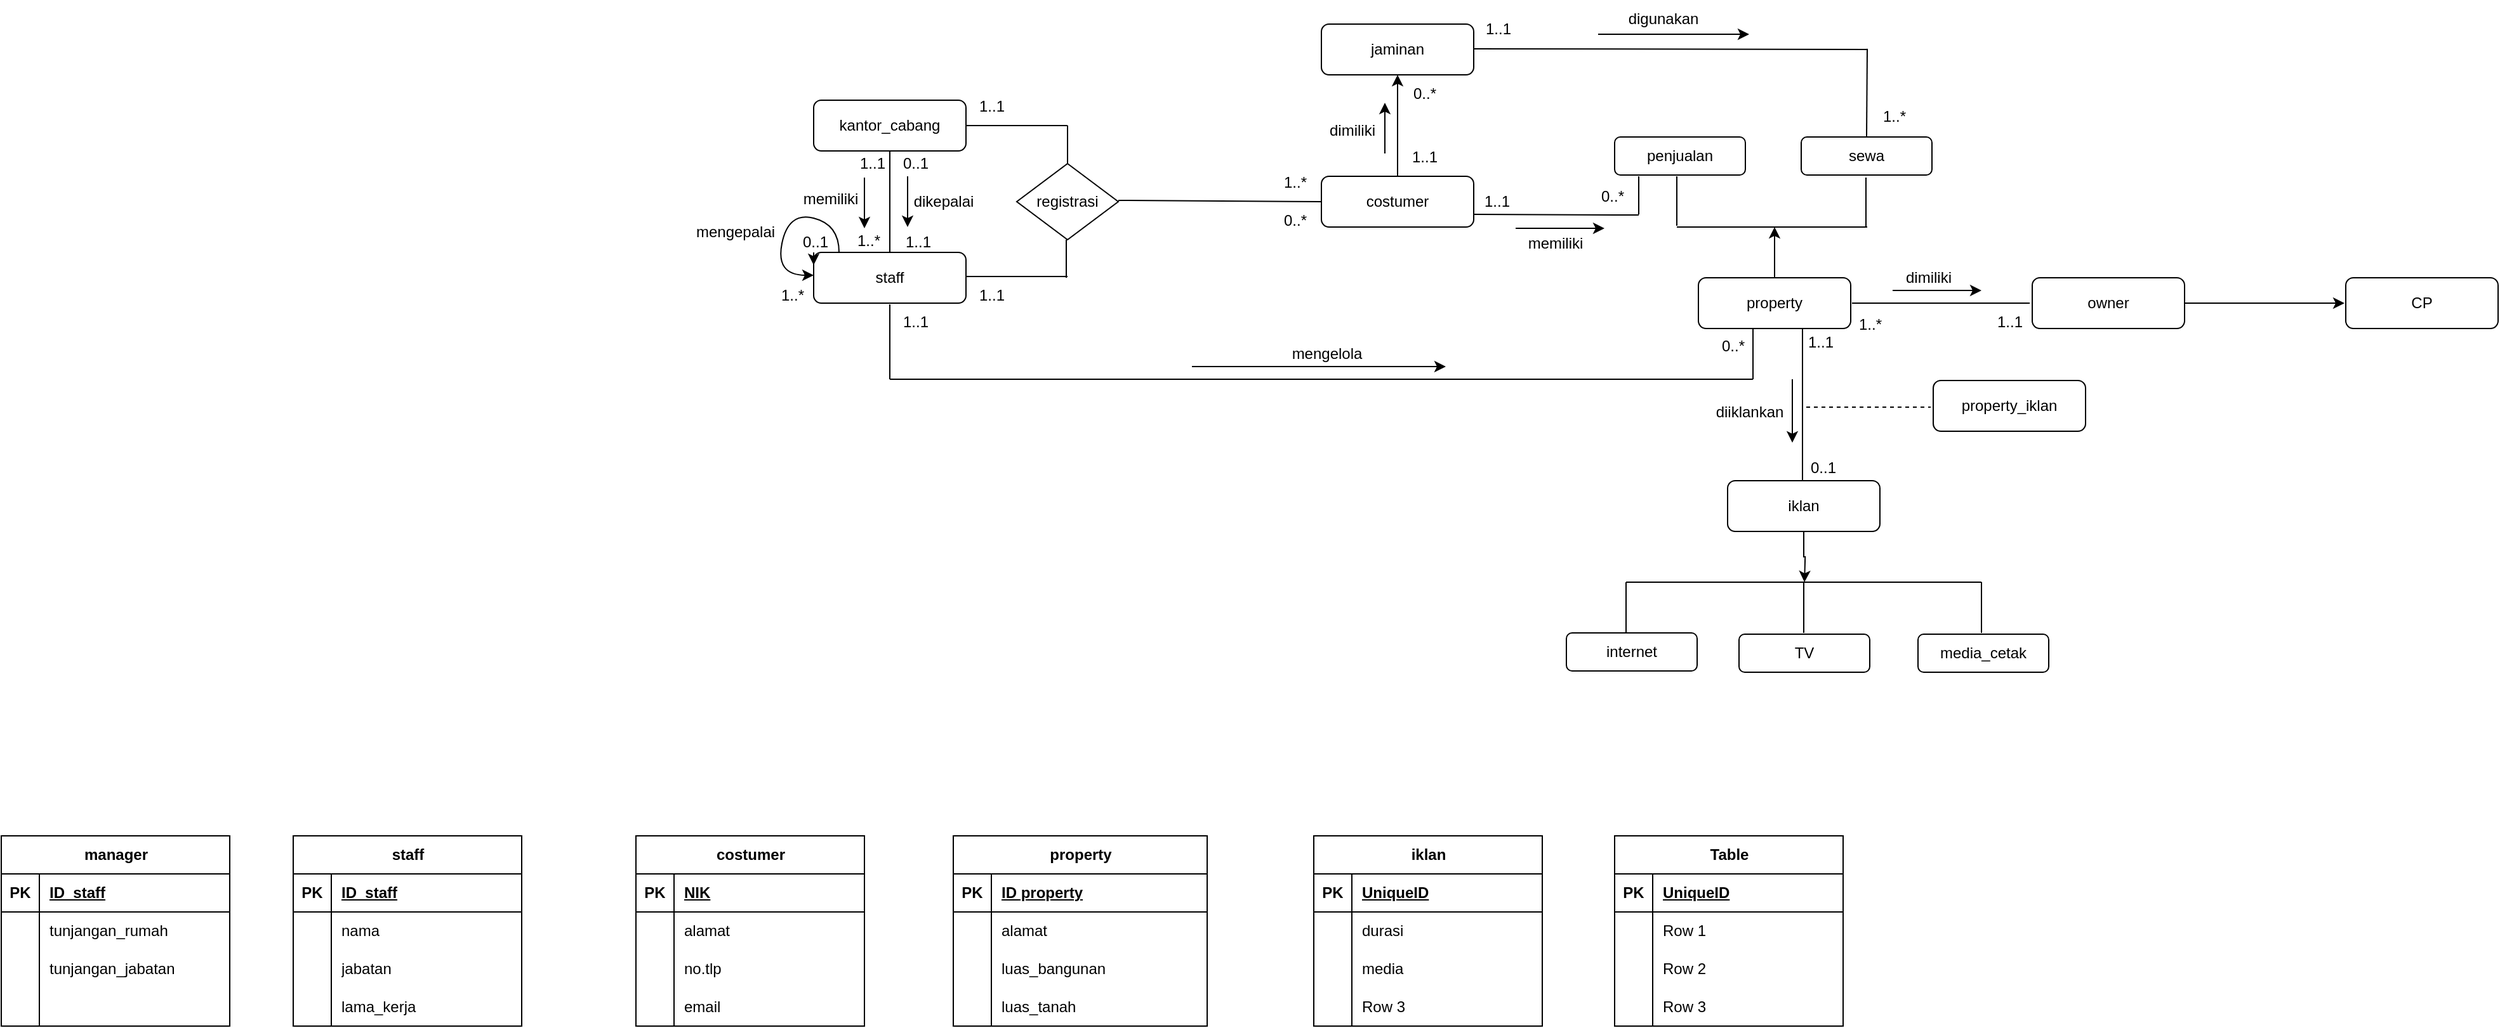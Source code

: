 <mxfile version="21.0.6" type="github">
  <diagram name="Page-1" id="gBcE6Pf8J5rs9S4aQflP">
    <mxGraphModel dx="1805" dy="538" grid="1" gridSize="10" guides="1" tooltips="1" connect="1" arrows="1" fold="1" page="1" pageScale="1" pageWidth="827" pageHeight="1169" math="0" shadow="0">
      <root>
        <mxCell id="0" />
        <mxCell id="1" parent="0" />
        <mxCell id="7VmttGygovowHh0-dZg9-2" style="edgeStyle=orthogonalEdgeStyle;rounded=0;orthogonalLoop=1;jettySize=auto;html=1;exitX=0.5;exitY=0;exitDx=0;exitDy=0;" parent="1" source="7VmttGygovowHh0-dZg9-1" edge="1">
          <mxGeometry relative="1" as="geometry">
            <mxPoint x="420" y="80" as="targetPoint" />
          </mxGeometry>
        </mxCell>
        <mxCell id="7VmttGygovowHh0-dZg9-1" value="costumer" style="rounded=1;whiteSpace=wrap;html=1;" parent="1" vertex="1">
          <mxGeometry x="360" y="160" width="120" height="40" as="geometry" />
        </mxCell>
        <mxCell id="7VmttGygovowHh0-dZg9-3" value="jaminan" style="rounded=1;whiteSpace=wrap;html=1;" parent="1" vertex="1">
          <mxGeometry x="360" y="40" width="120" height="40" as="geometry" />
        </mxCell>
        <mxCell id="7VmttGygovowHh0-dZg9-6" value="registrasi" style="rhombus;whiteSpace=wrap;html=1;" parent="1" vertex="1">
          <mxGeometry x="120" y="150" width="80" height="60" as="geometry" />
        </mxCell>
        <mxCell id="7VmttGygovowHh0-dZg9-10" value="kantor_cabang" style="rounded=1;whiteSpace=wrap;html=1;" parent="1" vertex="1">
          <mxGeometry x="-40" y="100" width="120" height="40" as="geometry" />
        </mxCell>
        <mxCell id="7VmttGygovowHh0-dZg9-14" value="staff" style="rounded=1;whiteSpace=wrap;html=1;" parent="1" vertex="1">
          <mxGeometry x="-40" y="220" width="120" height="40" as="geometry" />
        </mxCell>
        <mxCell id="7VmttGygovowHh0-dZg9-16" value="" style="endArrow=none;html=1;rounded=0;exitX=0.5;exitY=0;exitDx=0;exitDy=0;" parent="1" source="7VmttGygovowHh0-dZg9-14" edge="1">
          <mxGeometry width="50" height="50" relative="1" as="geometry">
            <mxPoint x="-30" y="190" as="sourcePoint" />
            <mxPoint x="20" y="140" as="targetPoint" />
          </mxGeometry>
        </mxCell>
        <mxCell id="7VmttGygovowHh0-dZg9-17" style="edgeStyle=orthogonalEdgeStyle;rounded=0;orthogonalLoop=1;jettySize=auto;html=1;exitX=0;exitY=0;exitDx=0;exitDy=0;entryX=0;entryY=0.25;entryDx=0;entryDy=0;" parent="1" source="7VmttGygovowHh0-dZg9-14" target="7VmttGygovowHh0-dZg9-14" edge="1">
          <mxGeometry relative="1" as="geometry" />
        </mxCell>
        <mxCell id="7VmttGygovowHh0-dZg9-18" value="" style="endArrow=classic;html=1;rounded=0;" parent="1" edge="1">
          <mxGeometry width="50" height="50" relative="1" as="geometry">
            <mxPoint x="34" y="160" as="sourcePoint" />
            <mxPoint x="34" y="200" as="targetPoint" />
          </mxGeometry>
        </mxCell>
        <mxCell id="7VmttGygovowHh0-dZg9-19" value="" style="endArrow=classic;html=1;rounded=0;" parent="1" edge="1">
          <mxGeometry width="50" height="50" relative="1" as="geometry">
            <mxPoint y="161" as="sourcePoint" />
            <mxPoint y="201" as="targetPoint" />
          </mxGeometry>
        </mxCell>
        <mxCell id="7VmttGygovowHh0-dZg9-22" style="edgeStyle=orthogonalEdgeStyle;rounded=0;orthogonalLoop=1;jettySize=auto;html=1;exitX=0.5;exitY=0;exitDx=0;exitDy=0;" parent="1" source="7VmttGygovowHh0-dZg9-21" edge="1">
          <mxGeometry relative="1" as="geometry">
            <mxPoint x="717" y="200" as="targetPoint" />
          </mxGeometry>
        </mxCell>
        <mxCell id="7VmttGygovowHh0-dZg9-21" value="property" style="rounded=1;whiteSpace=wrap;html=1;" parent="1" vertex="1">
          <mxGeometry x="657" y="240" width="120" height="40" as="geometry" />
        </mxCell>
        <mxCell id="7VmttGygovowHh0-dZg9-23" value="" style="endArrow=none;html=1;rounded=0;" parent="1" edge="1">
          <mxGeometry width="50" height="50" relative="1" as="geometry">
            <mxPoint x="640" y="200" as="sourcePoint" />
            <mxPoint x="790" y="200" as="targetPoint" />
          </mxGeometry>
        </mxCell>
        <mxCell id="7VmttGygovowHh0-dZg9-27" value="" style="endArrow=none;html=1;rounded=0;" parent="1" edge="1">
          <mxGeometry width="50" height="50" relative="1" as="geometry">
            <mxPoint x="789" y="200" as="sourcePoint" />
            <mxPoint x="789" y="181" as="targetPoint" />
            <Array as="points">
              <mxPoint x="789" y="181" />
              <mxPoint x="789" y="161" />
            </Array>
          </mxGeometry>
        </mxCell>
        <mxCell id="7VmttGygovowHh0-dZg9-30" value="sewa" style="rounded=1;whiteSpace=wrap;html=1;" parent="1" vertex="1">
          <mxGeometry x="738" y="129" width="103" height="30" as="geometry" />
        </mxCell>
        <mxCell id="7VmttGygovowHh0-dZg9-32" value="penjualan" style="rounded=1;whiteSpace=wrap;html=1;" parent="1" vertex="1">
          <mxGeometry x="591" y="129" width="103" height="30" as="geometry" />
        </mxCell>
        <mxCell id="7VmttGygovowHh0-dZg9-37" value="" style="endArrow=none;html=1;rounded=0;" parent="1" edge="1">
          <mxGeometry width="50" height="50" relative="1" as="geometry">
            <mxPoint x="640" y="199" as="sourcePoint" />
            <mxPoint x="640" y="180" as="targetPoint" />
            <Array as="points">
              <mxPoint x="640" y="180" />
              <mxPoint x="640" y="160" />
            </Array>
          </mxGeometry>
        </mxCell>
        <mxCell id="7VmttGygovowHh0-dZg9-42" style="edgeStyle=orthogonalEdgeStyle;rounded=0;orthogonalLoop=1;jettySize=auto;html=1;exitX=1;exitY=0.5;exitDx=0;exitDy=0;" parent="1" source="7VmttGygovowHh0-dZg9-41" edge="1">
          <mxGeometry relative="1" as="geometry">
            <mxPoint x="1166" y="260" as="targetPoint" />
          </mxGeometry>
        </mxCell>
        <mxCell id="7VmttGygovowHh0-dZg9-41" value="owner" style="rounded=1;whiteSpace=wrap;html=1;" parent="1" vertex="1">
          <mxGeometry x="920" y="240" width="120" height="40" as="geometry" />
        </mxCell>
        <mxCell id="7VmttGygovowHh0-dZg9-43" value="CP" style="rounded=1;whiteSpace=wrap;html=1;" parent="1" vertex="1">
          <mxGeometry x="1167" y="240" width="120" height="40" as="geometry" />
        </mxCell>
        <mxCell id="7VmttGygovowHh0-dZg9-44" value="" style="endArrow=none;html=1;rounded=0;" parent="1" edge="1">
          <mxGeometry width="50" height="50" relative="1" as="geometry">
            <mxPoint x="739" y="280" as="sourcePoint" />
            <mxPoint x="739" y="400" as="targetPoint" />
          </mxGeometry>
        </mxCell>
        <mxCell id="7VmttGygovowHh0-dZg9-46" value="" style="endArrow=none;html=1;rounded=0;entryX=0;entryY=0.5;entryDx=0;entryDy=0;" parent="1" target="7VmttGygovowHh0-dZg9-1" edge="1">
          <mxGeometry width="50" height="50" relative="1" as="geometry">
            <mxPoint x="200" y="179" as="sourcePoint" />
            <mxPoint x="250" y="129" as="targetPoint" />
          </mxGeometry>
        </mxCell>
        <mxCell id="7VmttGygovowHh0-dZg9-47" value="" style="endArrow=none;html=1;rounded=0;" parent="1" edge="1">
          <mxGeometry width="50" height="50" relative="1" as="geometry">
            <mxPoint x="80" y="120" as="sourcePoint" />
            <mxPoint x="160" y="120" as="targetPoint" />
          </mxGeometry>
        </mxCell>
        <mxCell id="7VmttGygovowHh0-dZg9-48" value="" style="endArrow=none;html=1;rounded=0;" parent="1" edge="1">
          <mxGeometry width="50" height="50" relative="1" as="geometry">
            <mxPoint x="80" y="239" as="sourcePoint" />
            <mxPoint x="160" y="239" as="targetPoint" />
          </mxGeometry>
        </mxCell>
        <mxCell id="7VmttGygovowHh0-dZg9-49" value="" style="endArrow=none;html=1;rounded=0;" parent="1" edge="1">
          <mxGeometry width="50" height="50" relative="1" as="geometry">
            <mxPoint x="160" y="150" as="sourcePoint" />
            <mxPoint x="160" y="120" as="targetPoint" />
          </mxGeometry>
        </mxCell>
        <mxCell id="7VmttGygovowHh0-dZg9-50" value="" style="endArrow=none;html=1;rounded=0;" parent="1" edge="1">
          <mxGeometry width="50" height="50" relative="1" as="geometry">
            <mxPoint x="159" y="240" as="sourcePoint" />
            <mxPoint x="159" y="210" as="targetPoint" />
          </mxGeometry>
        </mxCell>
        <mxCell id="7VmttGygovowHh0-dZg9-51" value="" style="endArrow=none;html=1;rounded=0;" parent="1" edge="1">
          <mxGeometry width="50" height="50" relative="1" as="geometry">
            <mxPoint x="20" y="320" as="sourcePoint" />
            <mxPoint x="20" y="261" as="targetPoint" />
          </mxGeometry>
        </mxCell>
        <mxCell id="7VmttGygovowHh0-dZg9-52" value="" style="endArrow=none;html=1;rounded=0;" parent="1" edge="1">
          <mxGeometry width="50" height="50" relative="1" as="geometry">
            <mxPoint x="20" y="320" as="sourcePoint" />
            <mxPoint x="700" y="320" as="targetPoint" />
          </mxGeometry>
        </mxCell>
        <mxCell id="7VmttGygovowHh0-dZg9-53" value="" style="endArrow=none;html=1;rounded=0;" parent="1" edge="1">
          <mxGeometry width="50" height="50" relative="1" as="geometry">
            <mxPoint x="700" y="280" as="sourcePoint" />
            <mxPoint x="700" y="320" as="targetPoint" />
          </mxGeometry>
        </mxCell>
        <mxCell id="7VmttGygovowHh0-dZg9-54" value="" style="endArrow=none;html=1;rounded=0;" parent="1" edge="1">
          <mxGeometry width="50" height="50" relative="1" as="geometry">
            <mxPoint x="480" y="190" as="sourcePoint" />
            <mxPoint x="610" y="190.56" as="targetPoint" />
          </mxGeometry>
        </mxCell>
        <mxCell id="7VmttGygovowHh0-dZg9-55" value="" style="endArrow=none;html=1;rounded=0;" parent="1" edge="1">
          <mxGeometry width="50" height="50" relative="1" as="geometry">
            <mxPoint x="610" y="160" as="sourcePoint" />
            <mxPoint x="610" y="190" as="targetPoint" />
          </mxGeometry>
        </mxCell>
        <mxCell id="7VmttGygovowHh0-dZg9-56" value="" style="endArrow=none;html=1;rounded=0;" parent="1" edge="1">
          <mxGeometry width="50" height="50" relative="1" as="geometry">
            <mxPoint x="480" y="59.44" as="sourcePoint" />
            <mxPoint x="790" y="60" as="targetPoint" />
          </mxGeometry>
        </mxCell>
        <mxCell id="7VmttGygovowHh0-dZg9-57" value="" style="endArrow=none;html=1;rounded=0;entryX=0.5;entryY=0;entryDx=0;entryDy=0;" parent="1" target="7VmttGygovowHh0-dZg9-30" edge="1">
          <mxGeometry width="50" height="50" relative="1" as="geometry">
            <mxPoint x="790" y="59.44" as="sourcePoint" />
            <mxPoint x="790" y="120" as="targetPoint" />
          </mxGeometry>
        </mxCell>
        <mxCell id="7VmttGygovowHh0-dZg9-58" value="" style="endArrow=none;html=1;rounded=0;" parent="1" edge="1">
          <mxGeometry width="50" height="50" relative="1" as="geometry">
            <mxPoint x="778" y="260" as="sourcePoint" />
            <mxPoint x="918" y="260" as="targetPoint" />
          </mxGeometry>
        </mxCell>
        <mxCell id="7VmttGygovowHh0-dZg9-60" style="edgeStyle=orthogonalEdgeStyle;rounded=0;orthogonalLoop=1;jettySize=auto;html=1;exitX=0.5;exitY=1;exitDx=0;exitDy=0;" parent="1" source="7VmttGygovowHh0-dZg9-59" edge="1">
          <mxGeometry relative="1" as="geometry">
            <mxPoint x="740.556" y="480" as="targetPoint" />
          </mxGeometry>
        </mxCell>
        <mxCell id="7VmttGygovowHh0-dZg9-59" value="iklan" style="rounded=1;whiteSpace=wrap;html=1;" parent="1" vertex="1">
          <mxGeometry x="680" y="400" width="120" height="40" as="geometry" />
        </mxCell>
        <mxCell id="7VmttGygovowHh0-dZg9-62" value="" style="endArrow=none;html=1;rounded=0;" parent="1" edge="1">
          <mxGeometry width="50" height="50" relative="1" as="geometry">
            <mxPoint x="600" y="480" as="sourcePoint" />
            <mxPoint x="880" y="480" as="targetPoint" />
          </mxGeometry>
        </mxCell>
        <mxCell id="7VmttGygovowHh0-dZg9-63" value="" style="endArrow=none;html=1;rounded=0;" parent="1" edge="1">
          <mxGeometry width="50" height="50" relative="1" as="geometry">
            <mxPoint x="600" y="480" as="sourcePoint" />
            <mxPoint x="600" y="520" as="targetPoint" />
          </mxGeometry>
        </mxCell>
        <mxCell id="7VmttGygovowHh0-dZg9-64" value="" style="endArrow=none;html=1;rounded=0;" parent="1" edge="1">
          <mxGeometry width="50" height="50" relative="1" as="geometry">
            <mxPoint x="740" y="480" as="sourcePoint" />
            <mxPoint x="740" y="520" as="targetPoint" />
          </mxGeometry>
        </mxCell>
        <mxCell id="7VmttGygovowHh0-dZg9-65" value="" style="endArrow=none;html=1;rounded=0;" parent="1" edge="1">
          <mxGeometry width="50" height="50" relative="1" as="geometry">
            <mxPoint x="880" y="480" as="sourcePoint" />
            <mxPoint x="880" y="520" as="targetPoint" />
          </mxGeometry>
        </mxCell>
        <mxCell id="7VmttGygovowHh0-dZg9-67" value="internet" style="rounded=1;whiteSpace=wrap;html=1;" parent="1" vertex="1">
          <mxGeometry x="553" y="520" width="103" height="30" as="geometry" />
        </mxCell>
        <mxCell id="7VmttGygovowHh0-dZg9-69" value="TV" style="rounded=1;whiteSpace=wrap;html=1;" parent="1" vertex="1">
          <mxGeometry x="689" y="521" width="103" height="30" as="geometry" />
        </mxCell>
        <mxCell id="7VmttGygovowHh0-dZg9-70" value="media_cetak" style="rounded=1;whiteSpace=wrap;html=1;" parent="1" vertex="1">
          <mxGeometry x="830" y="521" width="103" height="30" as="geometry" />
        </mxCell>
        <mxCell id="7VmttGygovowHh0-dZg9-71" value="dikepalai" style="text;html=1;align=center;verticalAlign=middle;resizable=0;points=[];autosize=1;strokeColor=none;fillColor=none;" parent="1" vertex="1">
          <mxGeometry x="27" y="165" width="70" height="30" as="geometry" />
        </mxCell>
        <mxCell id="7VmttGygovowHh0-dZg9-72" value="memiliki" style="text;html=1;align=center;verticalAlign=middle;resizable=0;points=[];autosize=1;strokeColor=none;fillColor=none;" parent="1" vertex="1">
          <mxGeometry x="-62" y="163" width="70" height="30" as="geometry" />
        </mxCell>
        <mxCell id="7VmttGygovowHh0-dZg9-73" value="" style="endArrow=classic;html=1;rounded=0;" parent="1" edge="1">
          <mxGeometry width="50" height="50" relative="1" as="geometry">
            <mxPoint x="258" y="310" as="sourcePoint" />
            <mxPoint x="458" y="310" as="targetPoint" />
          </mxGeometry>
        </mxCell>
        <mxCell id="7VmttGygovowHh0-dZg9-74" value="mengelola" style="text;html=1;align=center;verticalAlign=middle;resizable=0;points=[];autosize=1;strokeColor=none;fillColor=none;" parent="1" vertex="1">
          <mxGeometry x="324" y="285" width="80" height="30" as="geometry" />
        </mxCell>
        <mxCell id="7VmttGygovowHh0-dZg9-75" value="" style="endArrow=classic;html=1;rounded=0;" parent="1" edge="1">
          <mxGeometry width="50" height="50" relative="1" as="geometry">
            <mxPoint x="513" y="201" as="sourcePoint" />
            <mxPoint x="583" y="201" as="targetPoint" />
          </mxGeometry>
        </mxCell>
        <mxCell id="7VmttGygovowHh0-dZg9-76" value="memiliki" style="text;html=1;align=center;verticalAlign=middle;resizable=0;points=[];autosize=1;strokeColor=none;fillColor=none;" parent="1" vertex="1">
          <mxGeometry x="509" y="198" width="70" height="30" as="geometry" />
        </mxCell>
        <mxCell id="7VmttGygovowHh0-dZg9-77" value="" style="endArrow=classic;html=1;rounded=0;" parent="1" edge="1">
          <mxGeometry width="50" height="50" relative="1" as="geometry">
            <mxPoint x="410" y="142" as="sourcePoint" />
            <mxPoint x="410" y="102" as="targetPoint" />
          </mxGeometry>
        </mxCell>
        <mxCell id="7VmttGygovowHh0-dZg9-78" value="dimiliki" style="text;html=1;align=center;verticalAlign=middle;resizable=0;points=[];autosize=1;strokeColor=none;fillColor=none;" parent="1" vertex="1">
          <mxGeometry x="354" y="109" width="60" height="30" as="geometry" />
        </mxCell>
        <mxCell id="7VmttGygovowHh0-dZg9-79" value="" style="endArrow=classic;html=1;rounded=0;" parent="1" edge="1">
          <mxGeometry width="50" height="50" relative="1" as="geometry">
            <mxPoint x="578" y="48" as="sourcePoint" />
            <mxPoint x="697" y="48" as="targetPoint" />
          </mxGeometry>
        </mxCell>
        <mxCell id="7VmttGygovowHh0-dZg9-80" value="digunakan" style="text;html=1;align=center;verticalAlign=middle;resizable=0;points=[];autosize=1;strokeColor=none;fillColor=none;" parent="1" vertex="1">
          <mxGeometry x="589" y="21" width="80" height="30" as="geometry" />
        </mxCell>
        <mxCell id="7VmttGygovowHh0-dZg9-81" value="" style="endArrow=classic;html=1;rounded=0;" parent="1" edge="1">
          <mxGeometry width="50" height="50" relative="1" as="geometry">
            <mxPoint x="810" y="250" as="sourcePoint" />
            <mxPoint x="880" y="250" as="targetPoint" />
          </mxGeometry>
        </mxCell>
        <mxCell id="7VmttGygovowHh0-dZg9-82" value="dimiliki" style="text;html=1;align=center;verticalAlign=middle;resizable=0;points=[];autosize=1;strokeColor=none;fillColor=none;" parent="1" vertex="1">
          <mxGeometry x="808" y="225" width="60" height="30" as="geometry" />
        </mxCell>
        <mxCell id="7VmttGygovowHh0-dZg9-83" value="" style="curved=1;endArrow=classic;html=1;rounded=0;" parent="1" edge="1">
          <mxGeometry width="50" height="50" relative="1" as="geometry">
            <mxPoint x="-20" y="220" as="sourcePoint" />
            <mxPoint x="-40" y="238" as="targetPoint" />
            <Array as="points">
              <mxPoint x="-20" y="198" />
              <mxPoint x="-60" y="188" />
              <mxPoint x="-70" y="238" />
            </Array>
          </mxGeometry>
        </mxCell>
        <mxCell id="7VmttGygovowHh0-dZg9-84" value="mengepalai" style="text;html=1;align=center;verticalAlign=middle;resizable=0;points=[];autosize=1;strokeColor=none;fillColor=none;" parent="1" vertex="1">
          <mxGeometry x="-147" y="189" width="90" height="30" as="geometry" />
        </mxCell>
        <mxCell id="7VmttGygovowHh0-dZg9-85" value="1..1" style="text;html=1;align=center;verticalAlign=middle;resizable=0;points=[];autosize=1;strokeColor=none;fillColor=none;" parent="1" vertex="1">
          <mxGeometry x="882" y="260" width="40" height="30" as="geometry" />
        </mxCell>
        <mxCell id="7VmttGygovowHh0-dZg9-86" value="1..*" style="text;html=1;align=center;verticalAlign=middle;resizable=0;points=[];autosize=1;strokeColor=none;fillColor=none;" parent="1" vertex="1">
          <mxGeometry x="772" y="262" width="40" height="30" as="geometry" />
        </mxCell>
        <mxCell id="7VmttGygovowHh0-dZg9-87" value="" style="endArrow=classic;html=1;rounded=0;" parent="1" edge="1">
          <mxGeometry width="50" height="50" relative="1" as="geometry">
            <mxPoint x="731" y="320" as="sourcePoint" />
            <mxPoint x="731" y="370" as="targetPoint" />
          </mxGeometry>
        </mxCell>
        <mxCell id="7VmttGygovowHh0-dZg9-88" value="diiklankan" style="text;html=1;align=center;verticalAlign=middle;resizable=0;points=[];autosize=1;strokeColor=none;fillColor=none;" parent="1" vertex="1">
          <mxGeometry x="657" y="331" width="80" height="30" as="geometry" />
        </mxCell>
        <mxCell id="7VmttGygovowHh0-dZg9-89" value="0..1" style="text;html=1;align=center;verticalAlign=middle;resizable=0;points=[];autosize=1;strokeColor=none;fillColor=none;" parent="1" vertex="1">
          <mxGeometry x="735" y="375" width="40" height="30" as="geometry" />
        </mxCell>
        <mxCell id="7VmttGygovowHh0-dZg9-90" value="1..1" style="text;html=1;align=center;verticalAlign=middle;resizable=0;points=[];autosize=1;strokeColor=none;fillColor=none;" parent="1" vertex="1">
          <mxGeometry x="733" y="276" width="40" height="30" as="geometry" />
        </mxCell>
        <mxCell id="7VmttGygovowHh0-dZg9-91" value="" style="endArrow=none;dashed=1;html=1;rounded=0;" parent="1" edge="1">
          <mxGeometry width="50" height="50" relative="1" as="geometry">
            <mxPoint x="742" y="342" as="sourcePoint" />
            <mxPoint x="840" y="342" as="targetPoint" />
          </mxGeometry>
        </mxCell>
        <mxCell id="7VmttGygovowHh0-dZg9-92" value="property_iklan" style="rounded=1;whiteSpace=wrap;html=1;" parent="1" vertex="1">
          <mxGeometry x="842" y="321" width="120" height="40" as="geometry" />
        </mxCell>
        <mxCell id="7VmttGygovowHh0-dZg9-93" value="0..*" style="text;html=1;align=center;verticalAlign=middle;resizable=0;points=[];autosize=1;strokeColor=none;fillColor=none;" parent="1" vertex="1">
          <mxGeometry x="664" y="279" width="40" height="30" as="geometry" />
        </mxCell>
        <mxCell id="7VmttGygovowHh0-dZg9-94" value="1..1" style="text;html=1;align=center;verticalAlign=middle;resizable=0;points=[];autosize=1;strokeColor=none;fillColor=none;" parent="1" vertex="1">
          <mxGeometry x="20" y="260" width="40" height="30" as="geometry" />
        </mxCell>
        <mxCell id="7VmttGygovowHh0-dZg9-95" value="0..1" style="text;html=1;align=center;verticalAlign=middle;resizable=0;points=[];autosize=1;strokeColor=none;fillColor=none;" parent="1" vertex="1">
          <mxGeometry x="20" y="135" width="40" height="30" as="geometry" />
        </mxCell>
        <mxCell id="7VmttGygovowHh0-dZg9-96" value="1..1" style="text;html=1;align=center;verticalAlign=middle;resizable=0;points=[];autosize=1;strokeColor=none;fillColor=none;" parent="1" vertex="1">
          <mxGeometry x="22" y="197" width="40" height="30" as="geometry" />
        </mxCell>
        <mxCell id="7VmttGygovowHh0-dZg9-98" value="1..*" style="text;html=1;align=center;verticalAlign=middle;resizable=0;points=[];autosize=1;strokeColor=none;fillColor=none;" parent="1" vertex="1">
          <mxGeometry x="-17" y="196" width="40" height="30" as="geometry" />
        </mxCell>
        <mxCell id="7VmttGygovowHh0-dZg9-99" value="1..1" style="text;html=1;align=center;verticalAlign=middle;resizable=0;points=[];autosize=1;strokeColor=none;fillColor=none;" parent="1" vertex="1">
          <mxGeometry x="-14" y="135" width="40" height="30" as="geometry" />
        </mxCell>
        <mxCell id="7VmttGygovowHh0-dZg9-102" value="1..*" style="text;html=1;align=center;verticalAlign=middle;resizable=0;points=[];autosize=1;strokeColor=none;fillColor=none;" parent="1" vertex="1">
          <mxGeometry x="-77" y="239" width="40" height="30" as="geometry" />
        </mxCell>
        <mxCell id="7VmttGygovowHh0-dZg9-103" value="0..1" style="text;html=1;align=center;verticalAlign=middle;resizable=0;points=[];autosize=1;strokeColor=none;fillColor=none;" parent="1" vertex="1">
          <mxGeometry x="-59" y="197" width="40" height="30" as="geometry" />
        </mxCell>
        <mxCell id="7VmttGygovowHh0-dZg9-104" value="1..1" style="text;html=1;align=center;verticalAlign=middle;resizable=0;points=[];autosize=1;strokeColor=none;fillColor=none;" parent="1" vertex="1">
          <mxGeometry x="80" y="90" width="40" height="30" as="geometry" />
        </mxCell>
        <mxCell id="7VmttGygovowHh0-dZg9-105" value="1..*" style="text;html=1;align=center;verticalAlign=middle;resizable=0;points=[];autosize=1;strokeColor=none;fillColor=none;" parent="1" vertex="1">
          <mxGeometry x="319" y="150" width="40" height="30" as="geometry" />
        </mxCell>
        <mxCell id="7VmttGygovowHh0-dZg9-106" value="1..1" style="text;html=1;align=center;verticalAlign=middle;resizable=0;points=[];autosize=1;strokeColor=none;fillColor=none;" parent="1" vertex="1">
          <mxGeometry x="80" y="239" width="40" height="30" as="geometry" />
        </mxCell>
        <mxCell id="7VmttGygovowHh0-dZg9-107" value="0..*" style="text;html=1;align=center;verticalAlign=middle;resizable=0;points=[];autosize=1;strokeColor=none;fillColor=none;" parent="1" vertex="1">
          <mxGeometry x="319" y="180" width="40" height="30" as="geometry" />
        </mxCell>
        <mxCell id="7VmttGygovowHh0-dZg9-108" value="0..*" style="text;html=1;align=center;verticalAlign=middle;resizable=0;points=[];autosize=1;strokeColor=none;fillColor=none;" parent="1" vertex="1">
          <mxGeometry x="421" y="80" width="40" height="30" as="geometry" />
        </mxCell>
        <mxCell id="7VmttGygovowHh0-dZg9-109" value="1..1" style="text;html=1;align=center;verticalAlign=middle;resizable=0;points=[];autosize=1;strokeColor=none;fillColor=none;" parent="1" vertex="1">
          <mxGeometry x="421" y="130" width="40" height="30" as="geometry" />
        </mxCell>
        <mxCell id="7VmttGygovowHh0-dZg9-110" value="1..1" style="text;html=1;align=center;verticalAlign=middle;resizable=0;points=[];autosize=1;strokeColor=none;fillColor=none;" parent="1" vertex="1">
          <mxGeometry x="479" y="29" width="40" height="30" as="geometry" />
        </mxCell>
        <mxCell id="7VmttGygovowHh0-dZg9-111" value="1..*" style="text;html=1;align=center;verticalAlign=middle;resizable=0;points=[];autosize=1;strokeColor=none;fillColor=none;" parent="1" vertex="1">
          <mxGeometry x="791" y="98" width="40" height="30" as="geometry" />
        </mxCell>
        <mxCell id="7VmttGygovowHh0-dZg9-112" value="1..1" style="text;html=1;align=center;verticalAlign=middle;resizable=0;points=[];autosize=1;strokeColor=none;fillColor=none;" parent="1" vertex="1">
          <mxGeometry x="478" y="165" width="40" height="30" as="geometry" />
        </mxCell>
        <mxCell id="7VmttGygovowHh0-dZg9-113" value="0..*" style="text;html=1;align=center;verticalAlign=middle;resizable=0;points=[];autosize=1;strokeColor=none;fillColor=none;" parent="1" vertex="1">
          <mxGeometry x="569" y="161" width="40" height="30" as="geometry" />
        </mxCell>
        <mxCell id="7VmttGygovowHh0-dZg9-114" value="property" style="shape=table;startSize=30;container=1;collapsible=1;childLayout=tableLayout;fixedRows=1;rowLines=0;fontStyle=1;align=center;resizeLast=1;html=1;" parent="1" vertex="1">
          <mxGeometry x="70" y="680" width="200" height="150" as="geometry" />
        </mxCell>
        <mxCell id="7VmttGygovowHh0-dZg9-115" value="" style="shape=tableRow;horizontal=0;startSize=0;swimlaneHead=0;swimlaneBody=0;fillColor=none;collapsible=0;dropTarget=0;points=[[0,0.5],[1,0.5]];portConstraint=eastwest;top=0;left=0;right=0;bottom=1;" parent="7VmttGygovowHh0-dZg9-114" vertex="1">
          <mxGeometry y="30" width="200" height="30" as="geometry" />
        </mxCell>
        <mxCell id="7VmttGygovowHh0-dZg9-116" value="PK" style="shape=partialRectangle;connectable=0;fillColor=none;top=0;left=0;bottom=0;right=0;fontStyle=1;overflow=hidden;whiteSpace=wrap;html=1;" parent="7VmttGygovowHh0-dZg9-115" vertex="1">
          <mxGeometry width="30" height="30" as="geometry">
            <mxRectangle width="30" height="30" as="alternateBounds" />
          </mxGeometry>
        </mxCell>
        <mxCell id="7VmttGygovowHh0-dZg9-117" value="ID property" style="shape=partialRectangle;connectable=0;fillColor=none;top=0;left=0;bottom=0;right=0;align=left;spacingLeft=6;fontStyle=5;overflow=hidden;whiteSpace=wrap;html=1;" parent="7VmttGygovowHh0-dZg9-115" vertex="1">
          <mxGeometry x="30" width="170" height="30" as="geometry">
            <mxRectangle width="170" height="30" as="alternateBounds" />
          </mxGeometry>
        </mxCell>
        <mxCell id="7VmttGygovowHh0-dZg9-118" value="" style="shape=tableRow;horizontal=0;startSize=0;swimlaneHead=0;swimlaneBody=0;fillColor=none;collapsible=0;dropTarget=0;points=[[0,0.5],[1,0.5]];portConstraint=eastwest;top=0;left=0;right=0;bottom=0;" parent="7VmttGygovowHh0-dZg9-114" vertex="1">
          <mxGeometry y="60" width="200" height="30" as="geometry" />
        </mxCell>
        <mxCell id="7VmttGygovowHh0-dZg9-119" value="" style="shape=partialRectangle;connectable=0;fillColor=none;top=0;left=0;bottom=0;right=0;editable=1;overflow=hidden;whiteSpace=wrap;html=1;" parent="7VmttGygovowHh0-dZg9-118" vertex="1">
          <mxGeometry width="30" height="30" as="geometry">
            <mxRectangle width="30" height="30" as="alternateBounds" />
          </mxGeometry>
        </mxCell>
        <mxCell id="7VmttGygovowHh0-dZg9-120" value="alamat" style="shape=partialRectangle;connectable=0;fillColor=none;top=0;left=0;bottom=0;right=0;align=left;spacingLeft=6;overflow=hidden;whiteSpace=wrap;html=1;" parent="7VmttGygovowHh0-dZg9-118" vertex="1">
          <mxGeometry x="30" width="170" height="30" as="geometry">
            <mxRectangle width="170" height="30" as="alternateBounds" />
          </mxGeometry>
        </mxCell>
        <mxCell id="7VmttGygovowHh0-dZg9-121" value="" style="shape=tableRow;horizontal=0;startSize=0;swimlaneHead=0;swimlaneBody=0;fillColor=none;collapsible=0;dropTarget=0;points=[[0,0.5],[1,0.5]];portConstraint=eastwest;top=0;left=0;right=0;bottom=0;" parent="7VmttGygovowHh0-dZg9-114" vertex="1">
          <mxGeometry y="90" width="200" height="30" as="geometry" />
        </mxCell>
        <mxCell id="7VmttGygovowHh0-dZg9-122" value="" style="shape=partialRectangle;connectable=0;fillColor=none;top=0;left=0;bottom=0;right=0;editable=1;overflow=hidden;whiteSpace=wrap;html=1;" parent="7VmttGygovowHh0-dZg9-121" vertex="1">
          <mxGeometry width="30" height="30" as="geometry">
            <mxRectangle width="30" height="30" as="alternateBounds" />
          </mxGeometry>
        </mxCell>
        <mxCell id="7VmttGygovowHh0-dZg9-123" value="luas_bangunan" style="shape=partialRectangle;connectable=0;fillColor=none;top=0;left=0;bottom=0;right=0;align=left;spacingLeft=6;overflow=hidden;whiteSpace=wrap;html=1;" parent="7VmttGygovowHh0-dZg9-121" vertex="1">
          <mxGeometry x="30" width="170" height="30" as="geometry">
            <mxRectangle width="170" height="30" as="alternateBounds" />
          </mxGeometry>
        </mxCell>
        <mxCell id="7VmttGygovowHh0-dZg9-124" value="" style="shape=tableRow;horizontal=0;startSize=0;swimlaneHead=0;swimlaneBody=0;fillColor=none;collapsible=0;dropTarget=0;points=[[0,0.5],[1,0.5]];portConstraint=eastwest;top=0;left=0;right=0;bottom=0;" parent="7VmttGygovowHh0-dZg9-114" vertex="1">
          <mxGeometry y="120" width="200" height="30" as="geometry" />
        </mxCell>
        <mxCell id="7VmttGygovowHh0-dZg9-125" value="" style="shape=partialRectangle;connectable=0;fillColor=none;top=0;left=0;bottom=0;right=0;editable=1;overflow=hidden;whiteSpace=wrap;html=1;" parent="7VmttGygovowHh0-dZg9-124" vertex="1">
          <mxGeometry width="30" height="30" as="geometry">
            <mxRectangle width="30" height="30" as="alternateBounds" />
          </mxGeometry>
        </mxCell>
        <mxCell id="7VmttGygovowHh0-dZg9-126" value="luas_tanah" style="shape=partialRectangle;connectable=0;fillColor=none;top=0;left=0;bottom=0;right=0;align=left;spacingLeft=6;overflow=hidden;whiteSpace=wrap;html=1;" parent="7VmttGygovowHh0-dZg9-124" vertex="1">
          <mxGeometry x="30" width="170" height="30" as="geometry">
            <mxRectangle width="170" height="30" as="alternateBounds" />
          </mxGeometry>
        </mxCell>
        <mxCell id="7VmttGygovowHh0-dZg9-127" value="staff" style="shape=table;startSize=30;container=1;collapsible=1;childLayout=tableLayout;fixedRows=1;rowLines=0;fontStyle=1;align=center;resizeLast=1;html=1;" parent="1" vertex="1">
          <mxGeometry x="-450" y="680" width="180" height="150" as="geometry" />
        </mxCell>
        <mxCell id="7VmttGygovowHh0-dZg9-128" value="" style="shape=tableRow;horizontal=0;startSize=0;swimlaneHead=0;swimlaneBody=0;fillColor=none;collapsible=0;dropTarget=0;points=[[0,0.5],[1,0.5]];portConstraint=eastwest;top=0;left=0;right=0;bottom=1;" parent="7VmttGygovowHh0-dZg9-127" vertex="1">
          <mxGeometry y="30" width="180" height="30" as="geometry" />
        </mxCell>
        <mxCell id="7VmttGygovowHh0-dZg9-129" value="PK" style="shape=partialRectangle;connectable=0;fillColor=none;top=0;left=0;bottom=0;right=0;fontStyle=1;overflow=hidden;whiteSpace=wrap;html=1;" parent="7VmttGygovowHh0-dZg9-128" vertex="1">
          <mxGeometry width="30" height="30" as="geometry">
            <mxRectangle width="30" height="30" as="alternateBounds" />
          </mxGeometry>
        </mxCell>
        <mxCell id="7VmttGygovowHh0-dZg9-130" value="ID_staff" style="shape=partialRectangle;connectable=0;fillColor=none;top=0;left=0;bottom=0;right=0;align=left;spacingLeft=6;fontStyle=5;overflow=hidden;whiteSpace=wrap;html=1;" parent="7VmttGygovowHh0-dZg9-128" vertex="1">
          <mxGeometry x="30" width="150" height="30" as="geometry">
            <mxRectangle width="150" height="30" as="alternateBounds" />
          </mxGeometry>
        </mxCell>
        <mxCell id="7VmttGygovowHh0-dZg9-131" value="" style="shape=tableRow;horizontal=0;startSize=0;swimlaneHead=0;swimlaneBody=0;fillColor=none;collapsible=0;dropTarget=0;points=[[0,0.5],[1,0.5]];portConstraint=eastwest;top=0;left=0;right=0;bottom=0;" parent="7VmttGygovowHh0-dZg9-127" vertex="1">
          <mxGeometry y="60" width="180" height="30" as="geometry" />
        </mxCell>
        <mxCell id="7VmttGygovowHh0-dZg9-132" value="" style="shape=partialRectangle;connectable=0;fillColor=none;top=0;left=0;bottom=0;right=0;editable=1;overflow=hidden;whiteSpace=wrap;html=1;" parent="7VmttGygovowHh0-dZg9-131" vertex="1">
          <mxGeometry width="30" height="30" as="geometry">
            <mxRectangle width="30" height="30" as="alternateBounds" />
          </mxGeometry>
        </mxCell>
        <mxCell id="7VmttGygovowHh0-dZg9-133" value="nama" style="shape=partialRectangle;connectable=0;fillColor=none;top=0;left=0;bottom=0;right=0;align=left;spacingLeft=6;overflow=hidden;whiteSpace=wrap;html=1;" parent="7VmttGygovowHh0-dZg9-131" vertex="1">
          <mxGeometry x="30" width="150" height="30" as="geometry">
            <mxRectangle width="150" height="30" as="alternateBounds" />
          </mxGeometry>
        </mxCell>
        <mxCell id="7VmttGygovowHh0-dZg9-134" value="" style="shape=tableRow;horizontal=0;startSize=0;swimlaneHead=0;swimlaneBody=0;fillColor=none;collapsible=0;dropTarget=0;points=[[0,0.5],[1,0.5]];portConstraint=eastwest;top=0;left=0;right=0;bottom=0;" parent="7VmttGygovowHh0-dZg9-127" vertex="1">
          <mxGeometry y="90" width="180" height="30" as="geometry" />
        </mxCell>
        <mxCell id="7VmttGygovowHh0-dZg9-135" value="" style="shape=partialRectangle;connectable=0;fillColor=none;top=0;left=0;bottom=0;right=0;editable=1;overflow=hidden;whiteSpace=wrap;html=1;" parent="7VmttGygovowHh0-dZg9-134" vertex="1">
          <mxGeometry width="30" height="30" as="geometry">
            <mxRectangle width="30" height="30" as="alternateBounds" />
          </mxGeometry>
        </mxCell>
        <mxCell id="7VmttGygovowHh0-dZg9-136" value="jabatan" style="shape=partialRectangle;connectable=0;fillColor=none;top=0;left=0;bottom=0;right=0;align=left;spacingLeft=6;overflow=hidden;whiteSpace=wrap;html=1;" parent="7VmttGygovowHh0-dZg9-134" vertex="1">
          <mxGeometry x="30" width="150" height="30" as="geometry">
            <mxRectangle width="150" height="30" as="alternateBounds" />
          </mxGeometry>
        </mxCell>
        <mxCell id="7VmttGygovowHh0-dZg9-137" value="" style="shape=tableRow;horizontal=0;startSize=0;swimlaneHead=0;swimlaneBody=0;fillColor=none;collapsible=0;dropTarget=0;points=[[0,0.5],[1,0.5]];portConstraint=eastwest;top=0;left=0;right=0;bottom=0;" parent="7VmttGygovowHh0-dZg9-127" vertex="1">
          <mxGeometry y="120" width="180" height="30" as="geometry" />
        </mxCell>
        <mxCell id="7VmttGygovowHh0-dZg9-138" value="" style="shape=partialRectangle;connectable=0;fillColor=none;top=0;left=0;bottom=0;right=0;editable=1;overflow=hidden;whiteSpace=wrap;html=1;" parent="7VmttGygovowHh0-dZg9-137" vertex="1">
          <mxGeometry width="30" height="30" as="geometry">
            <mxRectangle width="30" height="30" as="alternateBounds" />
          </mxGeometry>
        </mxCell>
        <mxCell id="7VmttGygovowHh0-dZg9-139" value="lama_kerja" style="shape=partialRectangle;connectable=0;fillColor=none;top=0;left=0;bottom=0;right=0;align=left;spacingLeft=6;overflow=hidden;whiteSpace=wrap;html=1;" parent="7VmttGygovowHh0-dZg9-137" vertex="1">
          <mxGeometry x="30" width="150" height="30" as="geometry">
            <mxRectangle width="150" height="30" as="alternateBounds" />
          </mxGeometry>
        </mxCell>
        <mxCell id="7VmttGygovowHh0-dZg9-140" value="manager" style="shape=table;startSize=30;container=1;collapsible=1;childLayout=tableLayout;fixedRows=1;rowLines=0;fontStyle=1;align=center;resizeLast=1;html=1;" parent="1" vertex="1">
          <mxGeometry x="-680" y="680" width="180" height="150" as="geometry" />
        </mxCell>
        <mxCell id="7VmttGygovowHh0-dZg9-141" value="" style="shape=tableRow;horizontal=0;startSize=0;swimlaneHead=0;swimlaneBody=0;fillColor=none;collapsible=0;dropTarget=0;points=[[0,0.5],[1,0.5]];portConstraint=eastwest;top=0;left=0;right=0;bottom=1;" parent="7VmttGygovowHh0-dZg9-140" vertex="1">
          <mxGeometry y="30" width="180" height="30" as="geometry" />
        </mxCell>
        <mxCell id="7VmttGygovowHh0-dZg9-142" value="PK" style="shape=partialRectangle;connectable=0;fillColor=none;top=0;left=0;bottom=0;right=0;fontStyle=1;overflow=hidden;whiteSpace=wrap;html=1;" parent="7VmttGygovowHh0-dZg9-141" vertex="1">
          <mxGeometry width="30" height="30" as="geometry">
            <mxRectangle width="30" height="30" as="alternateBounds" />
          </mxGeometry>
        </mxCell>
        <mxCell id="7VmttGygovowHh0-dZg9-143" value="ID_staff" style="shape=partialRectangle;connectable=0;fillColor=none;top=0;left=0;bottom=0;right=0;align=left;spacingLeft=6;fontStyle=5;overflow=hidden;whiteSpace=wrap;html=1;" parent="7VmttGygovowHh0-dZg9-141" vertex="1">
          <mxGeometry x="30" width="150" height="30" as="geometry">
            <mxRectangle width="150" height="30" as="alternateBounds" />
          </mxGeometry>
        </mxCell>
        <mxCell id="7VmttGygovowHh0-dZg9-144" value="" style="shape=tableRow;horizontal=0;startSize=0;swimlaneHead=0;swimlaneBody=0;fillColor=none;collapsible=0;dropTarget=0;points=[[0,0.5],[1,0.5]];portConstraint=eastwest;top=0;left=0;right=0;bottom=0;" parent="7VmttGygovowHh0-dZg9-140" vertex="1">
          <mxGeometry y="60" width="180" height="30" as="geometry" />
        </mxCell>
        <mxCell id="7VmttGygovowHh0-dZg9-145" value="" style="shape=partialRectangle;connectable=0;fillColor=none;top=0;left=0;bottom=0;right=0;editable=1;overflow=hidden;whiteSpace=wrap;html=1;" parent="7VmttGygovowHh0-dZg9-144" vertex="1">
          <mxGeometry width="30" height="30" as="geometry">
            <mxRectangle width="30" height="30" as="alternateBounds" />
          </mxGeometry>
        </mxCell>
        <mxCell id="7VmttGygovowHh0-dZg9-146" value="tunjangan_rumah" style="shape=partialRectangle;connectable=0;fillColor=none;top=0;left=0;bottom=0;right=0;align=left;spacingLeft=6;overflow=hidden;whiteSpace=wrap;html=1;" parent="7VmttGygovowHh0-dZg9-144" vertex="1">
          <mxGeometry x="30" width="150" height="30" as="geometry">
            <mxRectangle width="150" height="30" as="alternateBounds" />
          </mxGeometry>
        </mxCell>
        <mxCell id="7VmttGygovowHh0-dZg9-147" value="" style="shape=tableRow;horizontal=0;startSize=0;swimlaneHead=0;swimlaneBody=0;fillColor=none;collapsible=0;dropTarget=0;points=[[0,0.5],[1,0.5]];portConstraint=eastwest;top=0;left=0;right=0;bottom=0;" parent="7VmttGygovowHh0-dZg9-140" vertex="1">
          <mxGeometry y="90" width="180" height="30" as="geometry" />
        </mxCell>
        <mxCell id="7VmttGygovowHh0-dZg9-148" value="" style="shape=partialRectangle;connectable=0;fillColor=none;top=0;left=0;bottom=0;right=0;editable=1;overflow=hidden;whiteSpace=wrap;html=1;" parent="7VmttGygovowHh0-dZg9-147" vertex="1">
          <mxGeometry width="30" height="30" as="geometry">
            <mxRectangle width="30" height="30" as="alternateBounds" />
          </mxGeometry>
        </mxCell>
        <mxCell id="7VmttGygovowHh0-dZg9-149" value="tunjangan_jabatan" style="shape=partialRectangle;connectable=0;fillColor=none;top=0;left=0;bottom=0;right=0;align=left;spacingLeft=6;overflow=hidden;whiteSpace=wrap;html=1;" parent="7VmttGygovowHh0-dZg9-147" vertex="1">
          <mxGeometry x="30" width="150" height="30" as="geometry">
            <mxRectangle width="150" height="30" as="alternateBounds" />
          </mxGeometry>
        </mxCell>
        <mxCell id="7VmttGygovowHh0-dZg9-150" value="" style="shape=tableRow;horizontal=0;startSize=0;swimlaneHead=0;swimlaneBody=0;fillColor=none;collapsible=0;dropTarget=0;points=[[0,0.5],[1,0.5]];portConstraint=eastwest;top=0;left=0;right=0;bottom=0;" parent="7VmttGygovowHh0-dZg9-140" vertex="1">
          <mxGeometry y="120" width="180" height="30" as="geometry" />
        </mxCell>
        <mxCell id="7VmttGygovowHh0-dZg9-151" value="" style="shape=partialRectangle;connectable=0;fillColor=none;top=0;left=0;bottom=0;right=0;editable=1;overflow=hidden;whiteSpace=wrap;html=1;" parent="7VmttGygovowHh0-dZg9-150" vertex="1">
          <mxGeometry width="30" height="30" as="geometry">
            <mxRectangle width="30" height="30" as="alternateBounds" />
          </mxGeometry>
        </mxCell>
        <mxCell id="7VmttGygovowHh0-dZg9-152" value="" style="shape=partialRectangle;connectable=0;fillColor=none;top=0;left=0;bottom=0;right=0;align=left;spacingLeft=6;overflow=hidden;whiteSpace=wrap;html=1;" parent="7VmttGygovowHh0-dZg9-150" vertex="1">
          <mxGeometry x="30" width="150" height="30" as="geometry">
            <mxRectangle width="150" height="30" as="alternateBounds" />
          </mxGeometry>
        </mxCell>
        <mxCell id="7VmttGygovowHh0-dZg9-154" value="costumer" style="shape=table;startSize=30;container=1;collapsible=1;childLayout=tableLayout;fixedRows=1;rowLines=0;fontStyle=1;align=center;resizeLast=1;html=1;" parent="1" vertex="1">
          <mxGeometry x="-180" y="680" width="180" height="150" as="geometry" />
        </mxCell>
        <mxCell id="7VmttGygovowHh0-dZg9-155" value="" style="shape=tableRow;horizontal=0;startSize=0;swimlaneHead=0;swimlaneBody=0;fillColor=none;collapsible=0;dropTarget=0;points=[[0,0.5],[1,0.5]];portConstraint=eastwest;top=0;left=0;right=0;bottom=1;" parent="7VmttGygovowHh0-dZg9-154" vertex="1">
          <mxGeometry y="30" width="180" height="30" as="geometry" />
        </mxCell>
        <mxCell id="7VmttGygovowHh0-dZg9-156" value="PK" style="shape=partialRectangle;connectable=0;fillColor=none;top=0;left=0;bottom=0;right=0;fontStyle=1;overflow=hidden;whiteSpace=wrap;html=1;" parent="7VmttGygovowHh0-dZg9-155" vertex="1">
          <mxGeometry width="30" height="30" as="geometry">
            <mxRectangle width="30" height="30" as="alternateBounds" />
          </mxGeometry>
        </mxCell>
        <mxCell id="7VmttGygovowHh0-dZg9-157" value="NIK" style="shape=partialRectangle;connectable=0;fillColor=none;top=0;left=0;bottom=0;right=0;align=left;spacingLeft=6;fontStyle=5;overflow=hidden;whiteSpace=wrap;html=1;" parent="7VmttGygovowHh0-dZg9-155" vertex="1">
          <mxGeometry x="30" width="150" height="30" as="geometry">
            <mxRectangle width="150" height="30" as="alternateBounds" />
          </mxGeometry>
        </mxCell>
        <mxCell id="7VmttGygovowHh0-dZg9-158" value="" style="shape=tableRow;horizontal=0;startSize=0;swimlaneHead=0;swimlaneBody=0;fillColor=none;collapsible=0;dropTarget=0;points=[[0,0.5],[1,0.5]];portConstraint=eastwest;top=0;left=0;right=0;bottom=0;" parent="7VmttGygovowHh0-dZg9-154" vertex="1">
          <mxGeometry y="60" width="180" height="30" as="geometry" />
        </mxCell>
        <mxCell id="7VmttGygovowHh0-dZg9-159" value="" style="shape=partialRectangle;connectable=0;fillColor=none;top=0;left=0;bottom=0;right=0;editable=1;overflow=hidden;whiteSpace=wrap;html=1;" parent="7VmttGygovowHh0-dZg9-158" vertex="1">
          <mxGeometry width="30" height="30" as="geometry">
            <mxRectangle width="30" height="30" as="alternateBounds" />
          </mxGeometry>
        </mxCell>
        <mxCell id="7VmttGygovowHh0-dZg9-160" value="alamat" style="shape=partialRectangle;connectable=0;fillColor=none;top=0;left=0;bottom=0;right=0;align=left;spacingLeft=6;overflow=hidden;whiteSpace=wrap;html=1;" parent="7VmttGygovowHh0-dZg9-158" vertex="1">
          <mxGeometry x="30" width="150" height="30" as="geometry">
            <mxRectangle width="150" height="30" as="alternateBounds" />
          </mxGeometry>
        </mxCell>
        <mxCell id="7VmttGygovowHh0-dZg9-161" value="" style="shape=tableRow;horizontal=0;startSize=0;swimlaneHead=0;swimlaneBody=0;fillColor=none;collapsible=0;dropTarget=0;points=[[0,0.5],[1,0.5]];portConstraint=eastwest;top=0;left=0;right=0;bottom=0;" parent="7VmttGygovowHh0-dZg9-154" vertex="1">
          <mxGeometry y="90" width="180" height="30" as="geometry" />
        </mxCell>
        <mxCell id="7VmttGygovowHh0-dZg9-162" value="" style="shape=partialRectangle;connectable=0;fillColor=none;top=0;left=0;bottom=0;right=0;editable=1;overflow=hidden;whiteSpace=wrap;html=1;" parent="7VmttGygovowHh0-dZg9-161" vertex="1">
          <mxGeometry width="30" height="30" as="geometry">
            <mxRectangle width="30" height="30" as="alternateBounds" />
          </mxGeometry>
        </mxCell>
        <mxCell id="7VmttGygovowHh0-dZg9-163" value="no.tlp" style="shape=partialRectangle;connectable=0;fillColor=none;top=0;left=0;bottom=0;right=0;align=left;spacingLeft=6;overflow=hidden;whiteSpace=wrap;html=1;" parent="7VmttGygovowHh0-dZg9-161" vertex="1">
          <mxGeometry x="30" width="150" height="30" as="geometry">
            <mxRectangle width="150" height="30" as="alternateBounds" />
          </mxGeometry>
        </mxCell>
        <mxCell id="7VmttGygovowHh0-dZg9-164" value="" style="shape=tableRow;horizontal=0;startSize=0;swimlaneHead=0;swimlaneBody=0;fillColor=none;collapsible=0;dropTarget=0;points=[[0,0.5],[1,0.5]];portConstraint=eastwest;top=0;left=0;right=0;bottom=0;" parent="7VmttGygovowHh0-dZg9-154" vertex="1">
          <mxGeometry y="120" width="180" height="30" as="geometry" />
        </mxCell>
        <mxCell id="7VmttGygovowHh0-dZg9-165" value="" style="shape=partialRectangle;connectable=0;fillColor=none;top=0;left=0;bottom=0;right=0;editable=1;overflow=hidden;whiteSpace=wrap;html=1;" parent="7VmttGygovowHh0-dZg9-164" vertex="1">
          <mxGeometry width="30" height="30" as="geometry">
            <mxRectangle width="30" height="30" as="alternateBounds" />
          </mxGeometry>
        </mxCell>
        <mxCell id="7VmttGygovowHh0-dZg9-166" value="email" style="shape=partialRectangle;connectable=0;fillColor=none;top=0;left=0;bottom=0;right=0;align=left;spacingLeft=6;overflow=hidden;whiteSpace=wrap;html=1;" parent="7VmttGygovowHh0-dZg9-164" vertex="1">
          <mxGeometry x="30" width="150" height="30" as="geometry">
            <mxRectangle width="150" height="30" as="alternateBounds" />
          </mxGeometry>
        </mxCell>
        <mxCell id="7VmttGygovowHh0-dZg9-167" value="iklan" style="shape=table;startSize=30;container=1;collapsible=1;childLayout=tableLayout;fixedRows=1;rowLines=0;fontStyle=1;align=center;resizeLast=1;html=1;" parent="1" vertex="1">
          <mxGeometry x="354" y="680" width="180" height="150" as="geometry" />
        </mxCell>
        <mxCell id="7VmttGygovowHh0-dZg9-168" value="" style="shape=tableRow;horizontal=0;startSize=0;swimlaneHead=0;swimlaneBody=0;fillColor=none;collapsible=0;dropTarget=0;points=[[0,0.5],[1,0.5]];portConstraint=eastwest;top=0;left=0;right=0;bottom=1;" parent="7VmttGygovowHh0-dZg9-167" vertex="1">
          <mxGeometry y="30" width="180" height="30" as="geometry" />
        </mxCell>
        <mxCell id="7VmttGygovowHh0-dZg9-169" value="PK" style="shape=partialRectangle;connectable=0;fillColor=none;top=0;left=0;bottom=0;right=0;fontStyle=1;overflow=hidden;whiteSpace=wrap;html=1;" parent="7VmttGygovowHh0-dZg9-168" vertex="1">
          <mxGeometry width="30" height="30" as="geometry">
            <mxRectangle width="30" height="30" as="alternateBounds" />
          </mxGeometry>
        </mxCell>
        <mxCell id="7VmttGygovowHh0-dZg9-170" value="UniqueID" style="shape=partialRectangle;connectable=0;fillColor=none;top=0;left=0;bottom=0;right=0;align=left;spacingLeft=6;fontStyle=5;overflow=hidden;whiteSpace=wrap;html=1;" parent="7VmttGygovowHh0-dZg9-168" vertex="1">
          <mxGeometry x="30" width="150" height="30" as="geometry">
            <mxRectangle width="150" height="30" as="alternateBounds" />
          </mxGeometry>
        </mxCell>
        <mxCell id="7VmttGygovowHh0-dZg9-171" value="" style="shape=tableRow;horizontal=0;startSize=0;swimlaneHead=0;swimlaneBody=0;fillColor=none;collapsible=0;dropTarget=0;points=[[0,0.5],[1,0.5]];portConstraint=eastwest;top=0;left=0;right=0;bottom=0;" parent="7VmttGygovowHh0-dZg9-167" vertex="1">
          <mxGeometry y="60" width="180" height="30" as="geometry" />
        </mxCell>
        <mxCell id="7VmttGygovowHh0-dZg9-172" value="" style="shape=partialRectangle;connectable=0;fillColor=none;top=0;left=0;bottom=0;right=0;editable=1;overflow=hidden;whiteSpace=wrap;html=1;" parent="7VmttGygovowHh0-dZg9-171" vertex="1">
          <mxGeometry width="30" height="30" as="geometry">
            <mxRectangle width="30" height="30" as="alternateBounds" />
          </mxGeometry>
        </mxCell>
        <mxCell id="7VmttGygovowHh0-dZg9-173" value="durasi" style="shape=partialRectangle;connectable=0;fillColor=none;top=0;left=0;bottom=0;right=0;align=left;spacingLeft=6;overflow=hidden;whiteSpace=wrap;html=1;" parent="7VmttGygovowHh0-dZg9-171" vertex="1">
          <mxGeometry x="30" width="150" height="30" as="geometry">
            <mxRectangle width="150" height="30" as="alternateBounds" />
          </mxGeometry>
        </mxCell>
        <mxCell id="7VmttGygovowHh0-dZg9-174" value="" style="shape=tableRow;horizontal=0;startSize=0;swimlaneHead=0;swimlaneBody=0;fillColor=none;collapsible=0;dropTarget=0;points=[[0,0.5],[1,0.5]];portConstraint=eastwest;top=0;left=0;right=0;bottom=0;" parent="7VmttGygovowHh0-dZg9-167" vertex="1">
          <mxGeometry y="90" width="180" height="30" as="geometry" />
        </mxCell>
        <mxCell id="7VmttGygovowHh0-dZg9-175" value="" style="shape=partialRectangle;connectable=0;fillColor=none;top=0;left=0;bottom=0;right=0;editable=1;overflow=hidden;whiteSpace=wrap;html=1;" parent="7VmttGygovowHh0-dZg9-174" vertex="1">
          <mxGeometry width="30" height="30" as="geometry">
            <mxRectangle width="30" height="30" as="alternateBounds" />
          </mxGeometry>
        </mxCell>
        <mxCell id="7VmttGygovowHh0-dZg9-176" value="media" style="shape=partialRectangle;connectable=0;fillColor=none;top=0;left=0;bottom=0;right=0;align=left;spacingLeft=6;overflow=hidden;whiteSpace=wrap;html=1;" parent="7VmttGygovowHh0-dZg9-174" vertex="1">
          <mxGeometry x="30" width="150" height="30" as="geometry">
            <mxRectangle width="150" height="30" as="alternateBounds" />
          </mxGeometry>
        </mxCell>
        <mxCell id="7VmttGygovowHh0-dZg9-177" value="" style="shape=tableRow;horizontal=0;startSize=0;swimlaneHead=0;swimlaneBody=0;fillColor=none;collapsible=0;dropTarget=0;points=[[0,0.5],[1,0.5]];portConstraint=eastwest;top=0;left=0;right=0;bottom=0;" parent="7VmttGygovowHh0-dZg9-167" vertex="1">
          <mxGeometry y="120" width="180" height="30" as="geometry" />
        </mxCell>
        <mxCell id="7VmttGygovowHh0-dZg9-178" value="" style="shape=partialRectangle;connectable=0;fillColor=none;top=0;left=0;bottom=0;right=0;editable=1;overflow=hidden;whiteSpace=wrap;html=1;" parent="7VmttGygovowHh0-dZg9-177" vertex="1">
          <mxGeometry width="30" height="30" as="geometry">
            <mxRectangle width="30" height="30" as="alternateBounds" />
          </mxGeometry>
        </mxCell>
        <mxCell id="7VmttGygovowHh0-dZg9-179" value="Row 3" style="shape=partialRectangle;connectable=0;fillColor=none;top=0;left=0;bottom=0;right=0;align=left;spacingLeft=6;overflow=hidden;whiteSpace=wrap;html=1;" parent="7VmttGygovowHh0-dZg9-177" vertex="1">
          <mxGeometry x="30" width="150" height="30" as="geometry">
            <mxRectangle width="150" height="30" as="alternateBounds" />
          </mxGeometry>
        </mxCell>
        <mxCell id="d2kSLMt7BcjjUA6KRHaw-1" value="Table" style="shape=table;startSize=30;container=1;collapsible=1;childLayout=tableLayout;fixedRows=1;rowLines=0;fontStyle=1;align=center;resizeLast=1;html=1;" vertex="1" parent="1">
          <mxGeometry x="591" y="680" width="180" height="150" as="geometry" />
        </mxCell>
        <mxCell id="d2kSLMt7BcjjUA6KRHaw-2" value="" style="shape=tableRow;horizontal=0;startSize=0;swimlaneHead=0;swimlaneBody=0;fillColor=none;collapsible=0;dropTarget=0;points=[[0,0.5],[1,0.5]];portConstraint=eastwest;top=0;left=0;right=0;bottom=1;" vertex="1" parent="d2kSLMt7BcjjUA6KRHaw-1">
          <mxGeometry y="30" width="180" height="30" as="geometry" />
        </mxCell>
        <mxCell id="d2kSLMt7BcjjUA6KRHaw-3" value="PK" style="shape=partialRectangle;connectable=0;fillColor=none;top=0;left=0;bottom=0;right=0;fontStyle=1;overflow=hidden;whiteSpace=wrap;html=1;" vertex="1" parent="d2kSLMt7BcjjUA6KRHaw-2">
          <mxGeometry width="30" height="30" as="geometry">
            <mxRectangle width="30" height="30" as="alternateBounds" />
          </mxGeometry>
        </mxCell>
        <mxCell id="d2kSLMt7BcjjUA6KRHaw-4" value="UniqueID" style="shape=partialRectangle;connectable=0;fillColor=none;top=0;left=0;bottom=0;right=0;align=left;spacingLeft=6;fontStyle=5;overflow=hidden;whiteSpace=wrap;html=1;" vertex="1" parent="d2kSLMt7BcjjUA6KRHaw-2">
          <mxGeometry x="30" width="150" height="30" as="geometry">
            <mxRectangle width="150" height="30" as="alternateBounds" />
          </mxGeometry>
        </mxCell>
        <mxCell id="d2kSLMt7BcjjUA6KRHaw-5" value="" style="shape=tableRow;horizontal=0;startSize=0;swimlaneHead=0;swimlaneBody=0;fillColor=none;collapsible=0;dropTarget=0;points=[[0,0.5],[1,0.5]];portConstraint=eastwest;top=0;left=0;right=0;bottom=0;" vertex="1" parent="d2kSLMt7BcjjUA6KRHaw-1">
          <mxGeometry y="60" width="180" height="30" as="geometry" />
        </mxCell>
        <mxCell id="d2kSLMt7BcjjUA6KRHaw-6" value="" style="shape=partialRectangle;connectable=0;fillColor=none;top=0;left=0;bottom=0;right=0;editable=1;overflow=hidden;whiteSpace=wrap;html=1;" vertex="1" parent="d2kSLMt7BcjjUA6KRHaw-5">
          <mxGeometry width="30" height="30" as="geometry">
            <mxRectangle width="30" height="30" as="alternateBounds" />
          </mxGeometry>
        </mxCell>
        <mxCell id="d2kSLMt7BcjjUA6KRHaw-7" value="Row 1" style="shape=partialRectangle;connectable=0;fillColor=none;top=0;left=0;bottom=0;right=0;align=left;spacingLeft=6;overflow=hidden;whiteSpace=wrap;html=1;" vertex="1" parent="d2kSLMt7BcjjUA6KRHaw-5">
          <mxGeometry x="30" width="150" height="30" as="geometry">
            <mxRectangle width="150" height="30" as="alternateBounds" />
          </mxGeometry>
        </mxCell>
        <mxCell id="d2kSLMt7BcjjUA6KRHaw-8" value="" style="shape=tableRow;horizontal=0;startSize=0;swimlaneHead=0;swimlaneBody=0;fillColor=none;collapsible=0;dropTarget=0;points=[[0,0.5],[1,0.5]];portConstraint=eastwest;top=0;left=0;right=0;bottom=0;" vertex="1" parent="d2kSLMt7BcjjUA6KRHaw-1">
          <mxGeometry y="90" width="180" height="30" as="geometry" />
        </mxCell>
        <mxCell id="d2kSLMt7BcjjUA6KRHaw-9" value="" style="shape=partialRectangle;connectable=0;fillColor=none;top=0;left=0;bottom=0;right=0;editable=1;overflow=hidden;whiteSpace=wrap;html=1;" vertex="1" parent="d2kSLMt7BcjjUA6KRHaw-8">
          <mxGeometry width="30" height="30" as="geometry">
            <mxRectangle width="30" height="30" as="alternateBounds" />
          </mxGeometry>
        </mxCell>
        <mxCell id="d2kSLMt7BcjjUA6KRHaw-10" value="Row 2" style="shape=partialRectangle;connectable=0;fillColor=none;top=0;left=0;bottom=0;right=0;align=left;spacingLeft=6;overflow=hidden;whiteSpace=wrap;html=1;" vertex="1" parent="d2kSLMt7BcjjUA6KRHaw-8">
          <mxGeometry x="30" width="150" height="30" as="geometry">
            <mxRectangle width="150" height="30" as="alternateBounds" />
          </mxGeometry>
        </mxCell>
        <mxCell id="d2kSLMt7BcjjUA6KRHaw-11" value="" style="shape=tableRow;horizontal=0;startSize=0;swimlaneHead=0;swimlaneBody=0;fillColor=none;collapsible=0;dropTarget=0;points=[[0,0.5],[1,0.5]];portConstraint=eastwest;top=0;left=0;right=0;bottom=0;" vertex="1" parent="d2kSLMt7BcjjUA6KRHaw-1">
          <mxGeometry y="120" width="180" height="30" as="geometry" />
        </mxCell>
        <mxCell id="d2kSLMt7BcjjUA6KRHaw-12" value="" style="shape=partialRectangle;connectable=0;fillColor=none;top=0;left=0;bottom=0;right=0;editable=1;overflow=hidden;whiteSpace=wrap;html=1;" vertex="1" parent="d2kSLMt7BcjjUA6KRHaw-11">
          <mxGeometry width="30" height="30" as="geometry">
            <mxRectangle width="30" height="30" as="alternateBounds" />
          </mxGeometry>
        </mxCell>
        <mxCell id="d2kSLMt7BcjjUA6KRHaw-13" value="Row 3" style="shape=partialRectangle;connectable=0;fillColor=none;top=0;left=0;bottom=0;right=0;align=left;spacingLeft=6;overflow=hidden;whiteSpace=wrap;html=1;" vertex="1" parent="d2kSLMt7BcjjUA6KRHaw-11">
          <mxGeometry x="30" width="150" height="30" as="geometry">
            <mxRectangle width="150" height="30" as="alternateBounds" />
          </mxGeometry>
        </mxCell>
      </root>
    </mxGraphModel>
  </diagram>
</mxfile>
